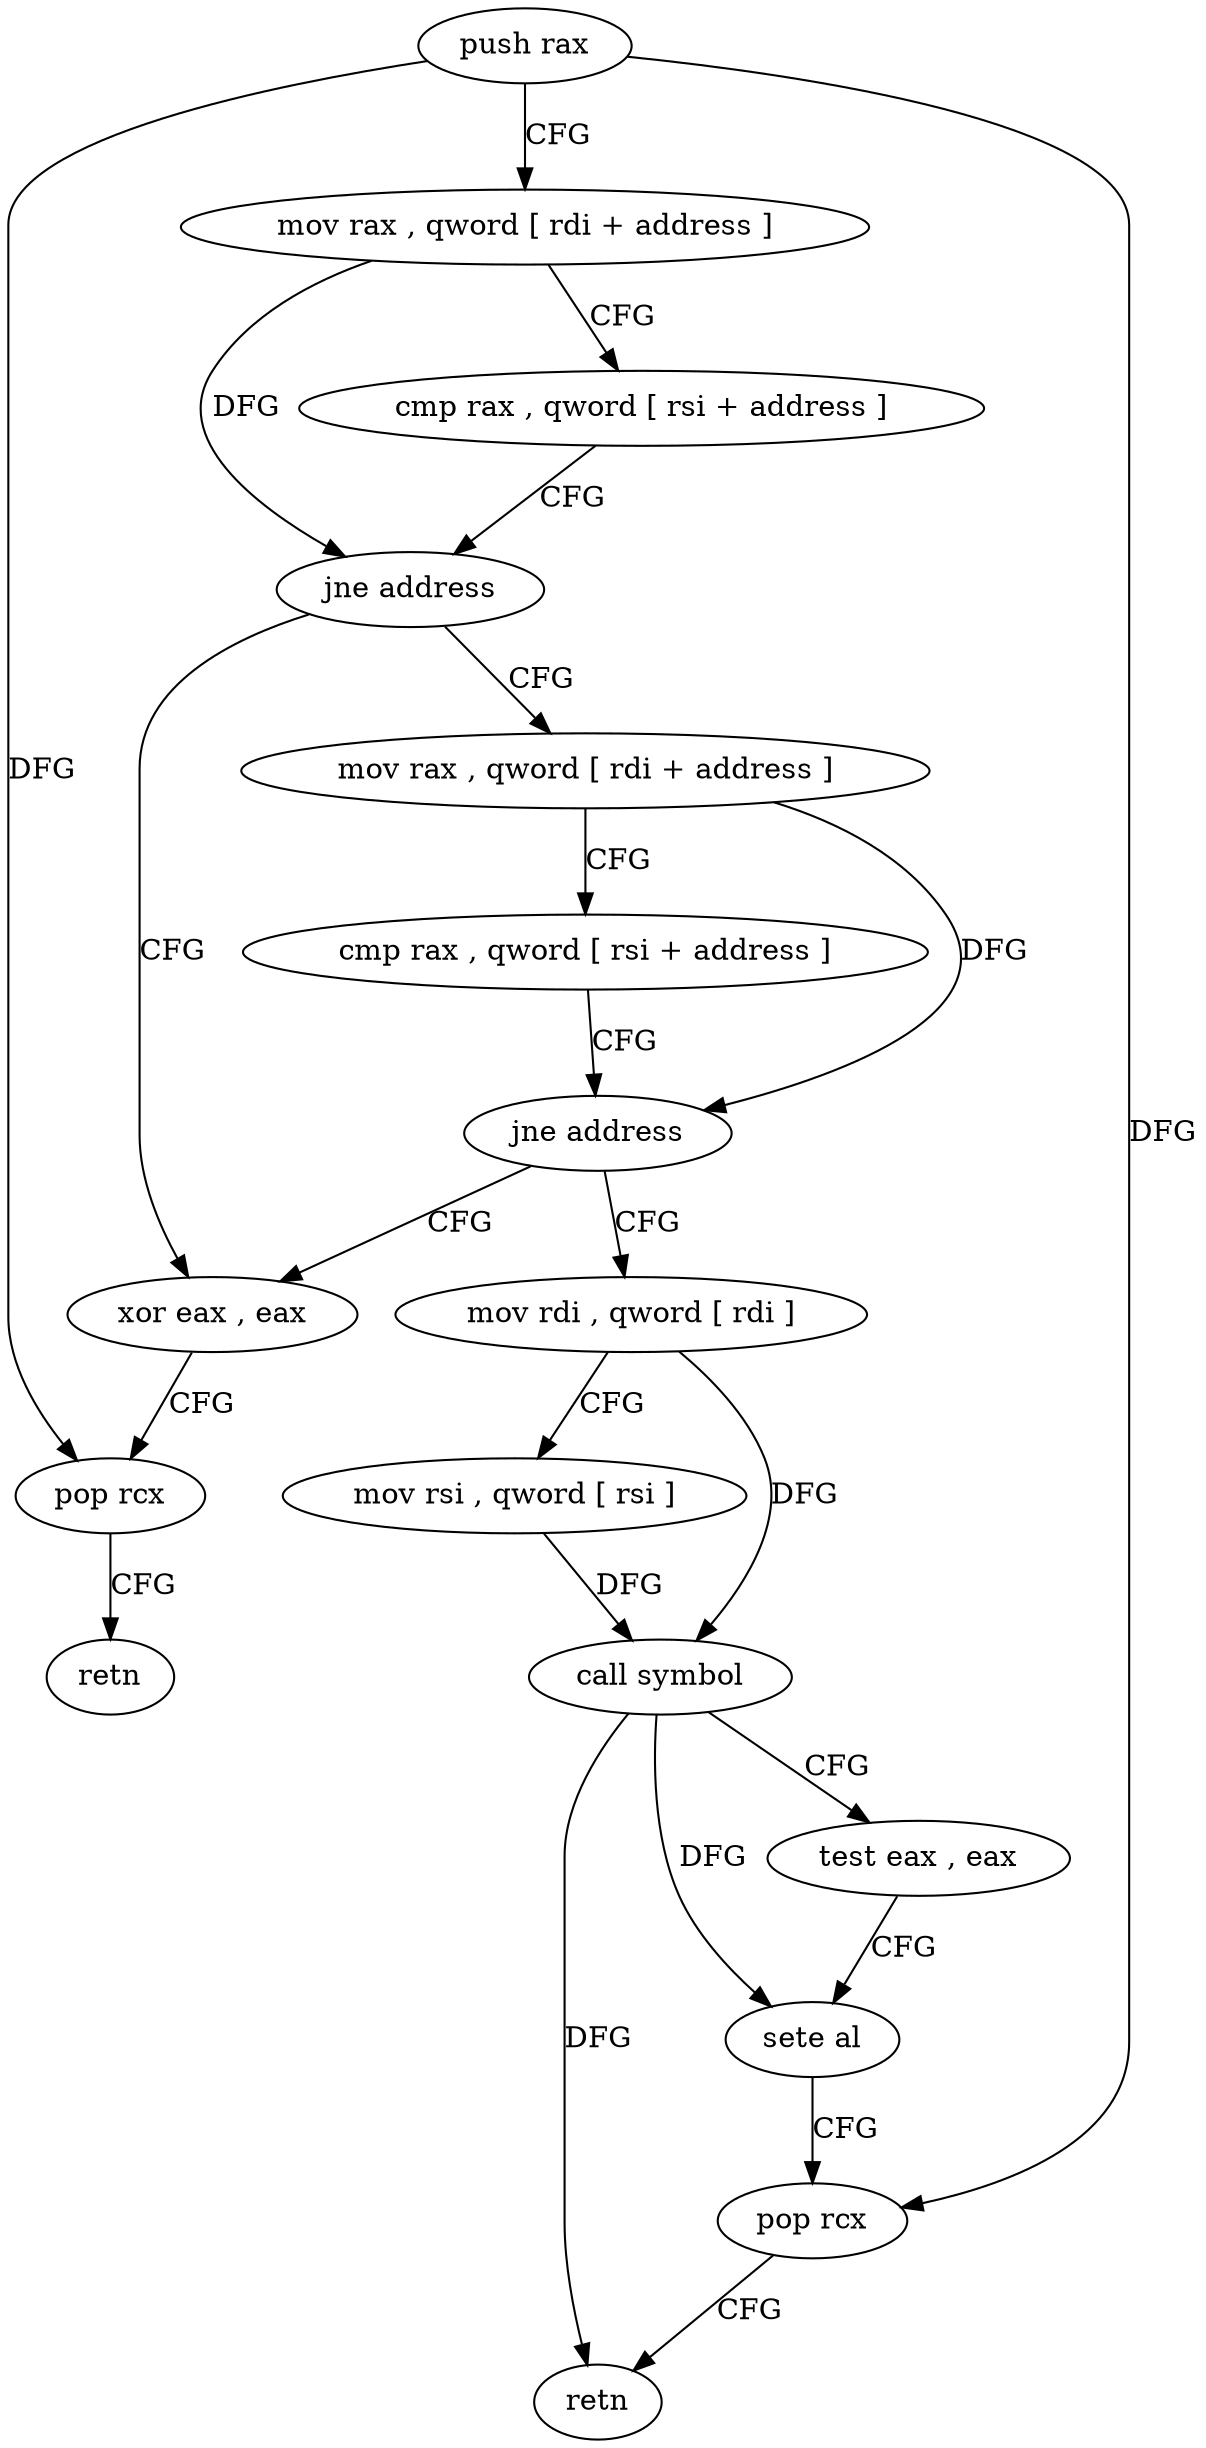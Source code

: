 digraph "func" {
"4244768" [label = "push rax" ]
"4244769" [label = "mov rax , qword [ rdi + address ]" ]
"4244773" [label = "cmp rax , qword [ rsi + address ]" ]
"4244777" [label = "jne address" ]
"4244807" [label = "xor eax , eax" ]
"4244779" [label = "mov rax , qword [ rdi + address ]" ]
"4244809" [label = "pop rcx" ]
"4244810" [label = "retn" ]
"4244783" [label = "cmp rax , qword [ rsi + address ]" ]
"4244787" [label = "jne address" ]
"4244789" [label = "mov rdi , qword [ rdi ]" ]
"4244792" [label = "mov rsi , qword [ rsi ]" ]
"4244795" [label = "call symbol" ]
"4244800" [label = "test eax , eax" ]
"4244802" [label = "sete al" ]
"4244805" [label = "pop rcx" ]
"4244806" [label = "retn" ]
"4244768" -> "4244769" [ label = "CFG" ]
"4244768" -> "4244809" [ label = "DFG" ]
"4244768" -> "4244805" [ label = "DFG" ]
"4244769" -> "4244773" [ label = "CFG" ]
"4244769" -> "4244777" [ label = "DFG" ]
"4244773" -> "4244777" [ label = "CFG" ]
"4244777" -> "4244807" [ label = "CFG" ]
"4244777" -> "4244779" [ label = "CFG" ]
"4244807" -> "4244809" [ label = "CFG" ]
"4244779" -> "4244783" [ label = "CFG" ]
"4244779" -> "4244787" [ label = "DFG" ]
"4244809" -> "4244810" [ label = "CFG" ]
"4244783" -> "4244787" [ label = "CFG" ]
"4244787" -> "4244807" [ label = "CFG" ]
"4244787" -> "4244789" [ label = "CFG" ]
"4244789" -> "4244792" [ label = "CFG" ]
"4244789" -> "4244795" [ label = "DFG" ]
"4244792" -> "4244795" [ label = "DFG" ]
"4244795" -> "4244800" [ label = "CFG" ]
"4244795" -> "4244802" [ label = "DFG" ]
"4244795" -> "4244806" [ label = "DFG" ]
"4244800" -> "4244802" [ label = "CFG" ]
"4244802" -> "4244805" [ label = "CFG" ]
"4244805" -> "4244806" [ label = "CFG" ]
}
